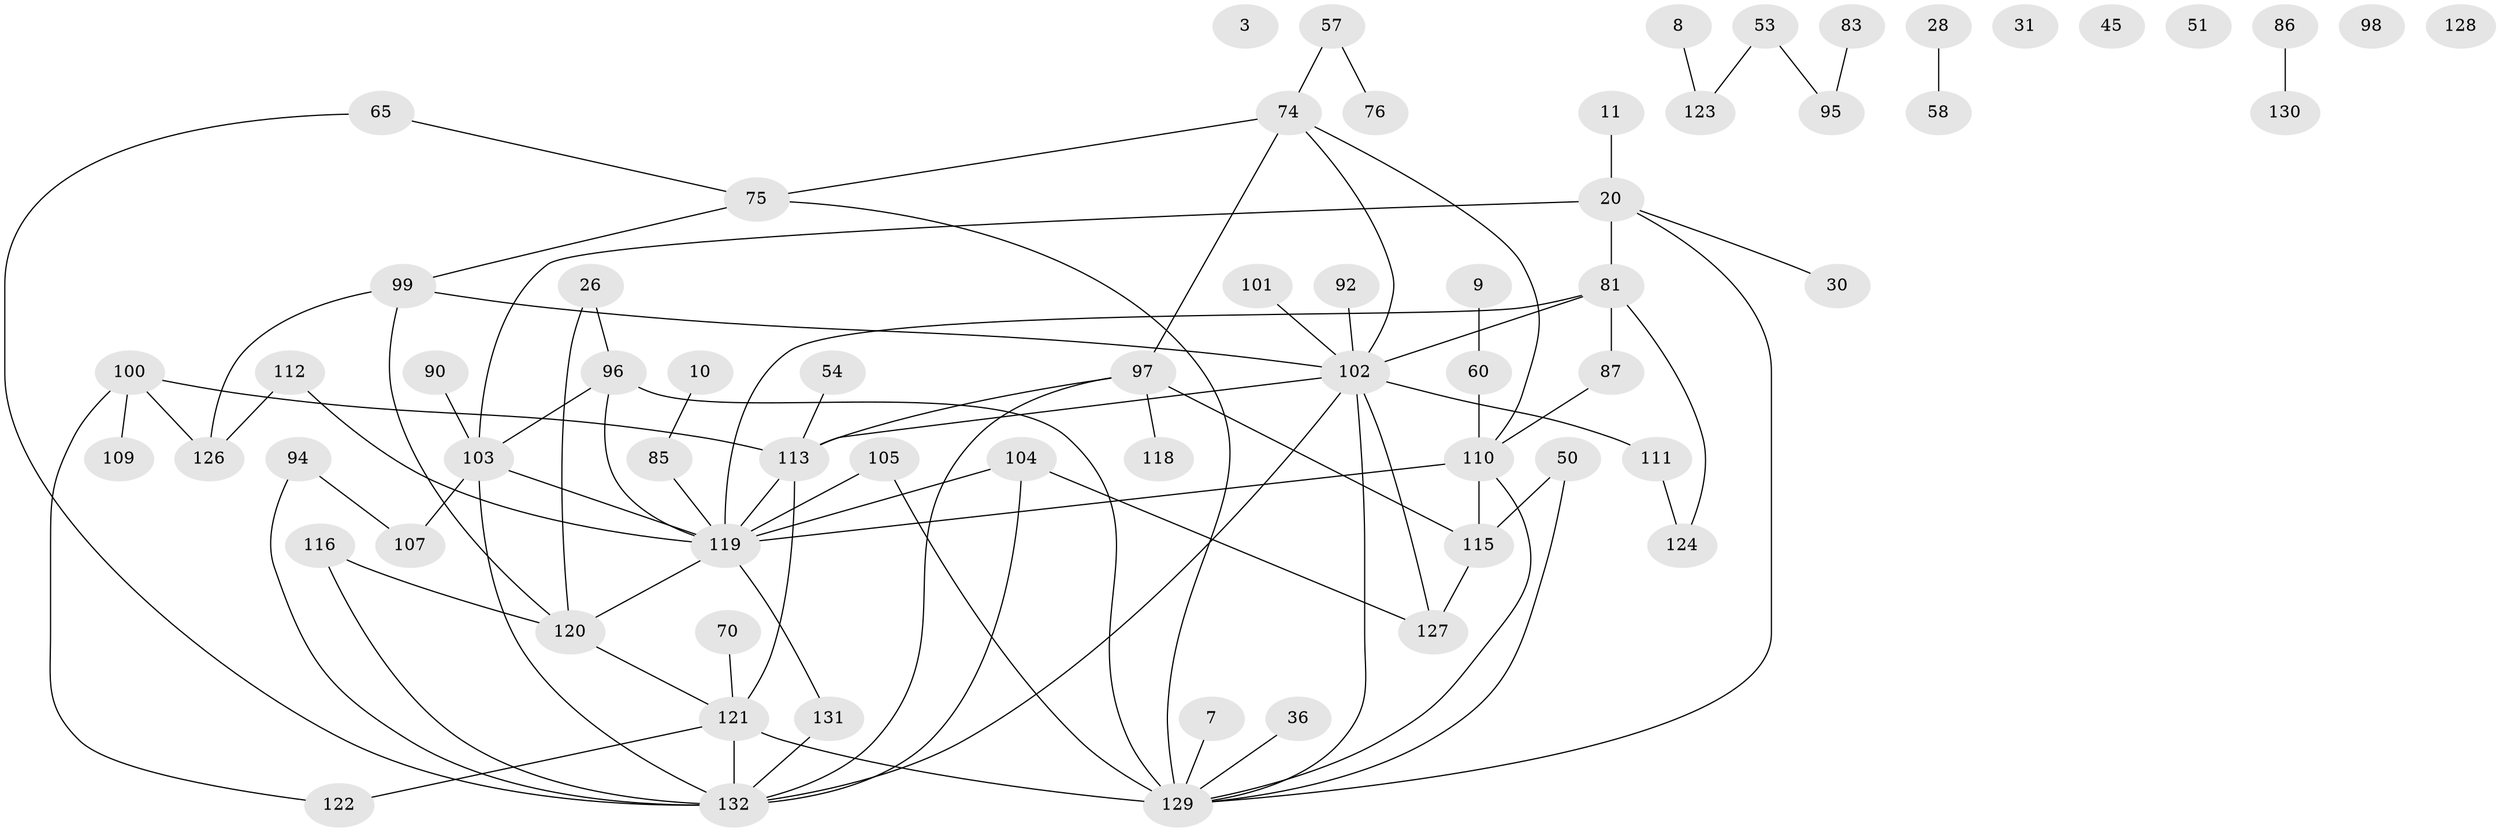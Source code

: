 // original degree distribution, {2: 0.30303030303030304, 0: 0.045454545454545456, 5: 0.09848484848484848, 6: 0.022727272727272728, 3: 0.20454545454545456, 1: 0.2196969696969697, 7: 0.007575757575757576, 4: 0.09848484848484848}
// Generated by graph-tools (version 1.1) at 2025/40/03/09/25 04:40:48]
// undirected, 66 vertices, 88 edges
graph export_dot {
graph [start="1"]
  node [color=gray90,style=filled];
  3;
  7;
  8;
  9;
  10;
  11;
  20;
  26;
  28;
  30;
  31;
  36;
  45;
  50;
  51;
  53;
  54;
  57;
  58;
  60;
  65;
  70;
  74 [super="+59+22"];
  75;
  76;
  81;
  83;
  85;
  86;
  87;
  90;
  92;
  94;
  95;
  96 [super="+49+73"];
  97 [super="+47+84"];
  98;
  99 [super="+48"];
  100;
  101;
  102 [super="+69+80+82"];
  103 [super="+44+89"];
  104 [super="+35+79"];
  105;
  107;
  109;
  110 [super="+17+106"];
  111;
  112;
  113 [super="+88"];
  115 [super="+43+91"];
  116;
  118;
  119 [super="+5+6+64"];
  120 [super="+14"];
  121 [super="+38+40"];
  122;
  123;
  124;
  126 [super="+68"];
  127 [super="+108"];
  128;
  129 [super="+62+46+114+21+16"];
  130;
  131;
  132 [super="+63+71+93+41+56+125"];
  7 -- 129;
  8 -- 123;
  9 -- 60;
  10 -- 85;
  11 -- 20;
  20 -- 30;
  20 -- 81;
  20 -- 129;
  20 -- 103 [weight=2];
  26 -- 96;
  26 -- 120;
  28 -- 58;
  36 -- 129;
  50 -- 115;
  50 -- 129;
  53 -- 95;
  53 -- 123;
  54 -- 113;
  57 -- 76;
  57 -- 74;
  60 -- 110;
  65 -- 75;
  65 -- 132;
  70 -- 121;
  74 -- 75;
  74 -- 110;
  74 -- 102;
  74 -- 97;
  75 -- 99;
  75 -- 129;
  81 -- 87;
  81 -- 119;
  81 -- 124;
  81 -- 102;
  83 -- 95;
  85 -- 119;
  86 -- 130;
  87 -- 110;
  90 -- 103;
  92 -- 102;
  94 -- 107;
  94 -- 132;
  96 -- 129 [weight=2];
  96 -- 119;
  96 -- 103;
  97 -- 118;
  97 -- 115;
  97 -- 113;
  97 -- 132;
  99 -- 120;
  99 -- 126;
  99 -- 102;
  100 -- 109;
  100 -- 122;
  100 -- 126;
  100 -- 113;
  101 -- 102;
  102 -- 129;
  102 -- 113;
  102 -- 132;
  102 -- 127;
  102 -- 111;
  103 -- 107;
  103 -- 132 [weight=2];
  103 -- 119;
  104 -- 132 [weight=2];
  104 -- 127 [weight=2];
  104 -- 119;
  105 -- 129;
  105 -- 119;
  110 -- 119 [weight=2];
  110 -- 129;
  110 -- 115 [weight=2];
  111 -- 124;
  112 -- 119;
  112 -- 126;
  113 -- 119 [weight=3];
  113 -- 121;
  115 -- 127;
  116 -- 120;
  116 -- 132;
  119 -- 131;
  119 -- 120;
  120 -- 121;
  121 -- 129 [weight=2];
  121 -- 122;
  121 -- 132 [weight=3];
  131 -- 132;
}
